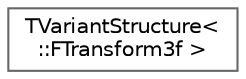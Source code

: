 digraph "Graphical Class Hierarchy"
{
 // INTERACTIVE_SVG=YES
 // LATEX_PDF_SIZE
  bgcolor="transparent";
  edge [fontname=Helvetica,fontsize=10,labelfontname=Helvetica,labelfontsize=10];
  node [fontname=Helvetica,fontsize=10,shape=box,height=0.2,width=0.4];
  rankdir="LR";
  Node0 [id="Node000000",label="TVariantStructure\<\l::FTransform3f \>",height=0.2,width=0.4,color="grey40", fillcolor="white", style="filled",URL="$d7/d12/structTVariantStructure_3_1_1FTransform3f_01_4.html",tooltip=" "];
}
